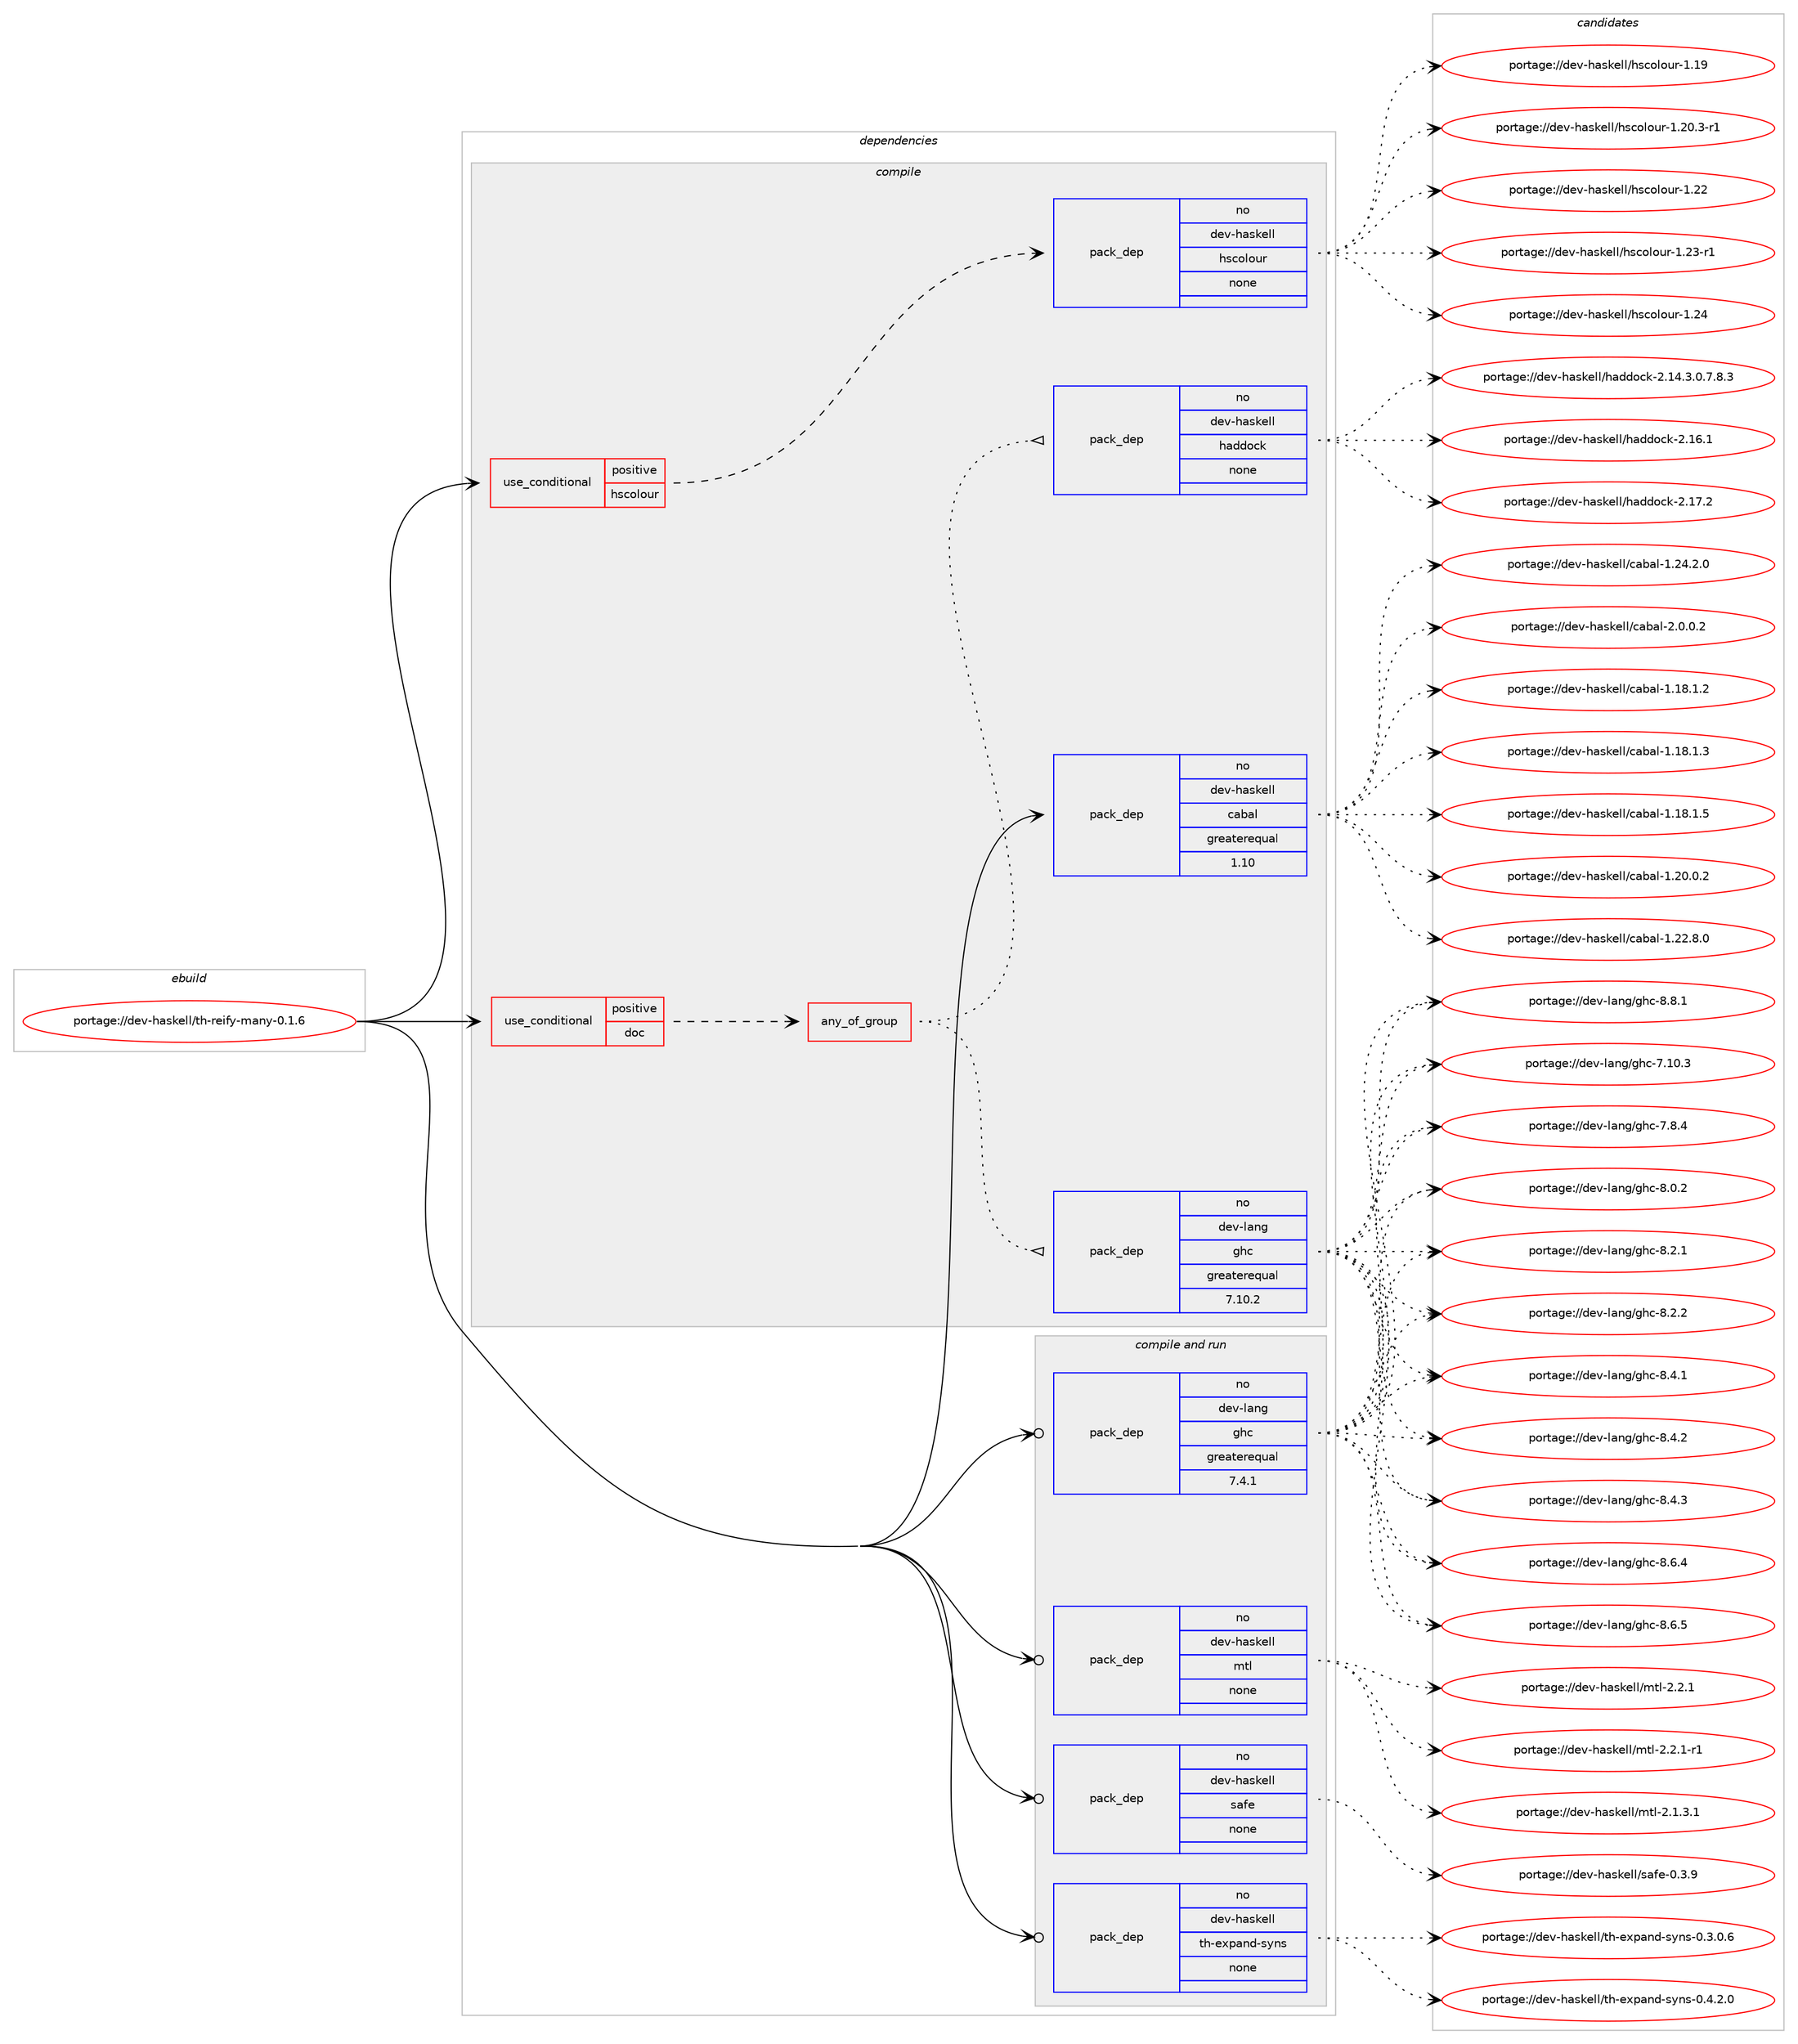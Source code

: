 digraph prolog {

# *************
# Graph options
# *************

newrank=true;
concentrate=true;
compound=true;
graph [rankdir=LR,fontname=Helvetica,fontsize=10,ranksep=1.5];#, ranksep=2.5, nodesep=0.2];
edge  [arrowhead=vee];
node  [fontname=Helvetica,fontsize=10];

# **********
# The ebuild
# **********

subgraph cluster_leftcol {
color=gray;
rank=same;
label=<<i>ebuild</i>>;
id [label="portage://dev-haskell/th-reify-many-0.1.6", color=red, width=4, href="../dev-haskell/th-reify-many-0.1.6.svg"];
}

# ****************
# The dependencies
# ****************

subgraph cluster_midcol {
color=gray;
label=<<i>dependencies</i>>;
subgraph cluster_compile {
fillcolor="#eeeeee";
style=filled;
label=<<i>compile</i>>;
subgraph cond17363 {
dependency81420 [label=<<TABLE BORDER="0" CELLBORDER="1" CELLSPACING="0" CELLPADDING="4"><TR><TD ROWSPAN="3" CELLPADDING="10">use_conditional</TD></TR><TR><TD>positive</TD></TR><TR><TD>doc</TD></TR></TABLE>>, shape=none, color=red];
subgraph any2455 {
dependency81421 [label=<<TABLE BORDER="0" CELLBORDER="1" CELLSPACING="0" CELLPADDING="4"><TR><TD CELLPADDING="10">any_of_group</TD></TR></TABLE>>, shape=none, color=red];subgraph pack61543 {
dependency81422 [label=<<TABLE BORDER="0" CELLBORDER="1" CELLSPACING="0" CELLPADDING="4" WIDTH="220"><TR><TD ROWSPAN="6" CELLPADDING="30">pack_dep</TD></TR><TR><TD WIDTH="110">no</TD></TR><TR><TD>dev-haskell</TD></TR><TR><TD>haddock</TD></TR><TR><TD>none</TD></TR><TR><TD></TD></TR></TABLE>>, shape=none, color=blue];
}
dependency81421:e -> dependency81422:w [weight=20,style="dotted",arrowhead="oinv"];
subgraph pack61544 {
dependency81423 [label=<<TABLE BORDER="0" CELLBORDER="1" CELLSPACING="0" CELLPADDING="4" WIDTH="220"><TR><TD ROWSPAN="6" CELLPADDING="30">pack_dep</TD></TR><TR><TD WIDTH="110">no</TD></TR><TR><TD>dev-lang</TD></TR><TR><TD>ghc</TD></TR><TR><TD>greaterequal</TD></TR><TR><TD>7.10.2</TD></TR></TABLE>>, shape=none, color=blue];
}
dependency81421:e -> dependency81423:w [weight=20,style="dotted",arrowhead="oinv"];
}
dependency81420:e -> dependency81421:w [weight=20,style="dashed",arrowhead="vee"];
}
id:e -> dependency81420:w [weight=20,style="solid",arrowhead="vee"];
subgraph cond17364 {
dependency81424 [label=<<TABLE BORDER="0" CELLBORDER="1" CELLSPACING="0" CELLPADDING="4"><TR><TD ROWSPAN="3" CELLPADDING="10">use_conditional</TD></TR><TR><TD>positive</TD></TR><TR><TD>hscolour</TD></TR></TABLE>>, shape=none, color=red];
subgraph pack61545 {
dependency81425 [label=<<TABLE BORDER="0" CELLBORDER="1" CELLSPACING="0" CELLPADDING="4" WIDTH="220"><TR><TD ROWSPAN="6" CELLPADDING="30">pack_dep</TD></TR><TR><TD WIDTH="110">no</TD></TR><TR><TD>dev-haskell</TD></TR><TR><TD>hscolour</TD></TR><TR><TD>none</TD></TR><TR><TD></TD></TR></TABLE>>, shape=none, color=blue];
}
dependency81424:e -> dependency81425:w [weight=20,style="dashed",arrowhead="vee"];
}
id:e -> dependency81424:w [weight=20,style="solid",arrowhead="vee"];
subgraph pack61546 {
dependency81426 [label=<<TABLE BORDER="0" CELLBORDER="1" CELLSPACING="0" CELLPADDING="4" WIDTH="220"><TR><TD ROWSPAN="6" CELLPADDING="30">pack_dep</TD></TR><TR><TD WIDTH="110">no</TD></TR><TR><TD>dev-haskell</TD></TR><TR><TD>cabal</TD></TR><TR><TD>greaterequal</TD></TR><TR><TD>1.10</TD></TR></TABLE>>, shape=none, color=blue];
}
id:e -> dependency81426:w [weight=20,style="solid",arrowhead="vee"];
}
subgraph cluster_compileandrun {
fillcolor="#eeeeee";
style=filled;
label=<<i>compile and run</i>>;
subgraph pack61547 {
dependency81427 [label=<<TABLE BORDER="0" CELLBORDER="1" CELLSPACING="0" CELLPADDING="4" WIDTH="220"><TR><TD ROWSPAN="6" CELLPADDING="30">pack_dep</TD></TR><TR><TD WIDTH="110">no</TD></TR><TR><TD>dev-haskell</TD></TR><TR><TD>mtl</TD></TR><TR><TD>none</TD></TR><TR><TD></TD></TR></TABLE>>, shape=none, color=blue];
}
id:e -> dependency81427:w [weight=20,style="solid",arrowhead="odotvee"];
subgraph pack61548 {
dependency81428 [label=<<TABLE BORDER="0" CELLBORDER="1" CELLSPACING="0" CELLPADDING="4" WIDTH="220"><TR><TD ROWSPAN="6" CELLPADDING="30">pack_dep</TD></TR><TR><TD WIDTH="110">no</TD></TR><TR><TD>dev-haskell</TD></TR><TR><TD>safe</TD></TR><TR><TD>none</TD></TR><TR><TD></TD></TR></TABLE>>, shape=none, color=blue];
}
id:e -> dependency81428:w [weight=20,style="solid",arrowhead="odotvee"];
subgraph pack61549 {
dependency81429 [label=<<TABLE BORDER="0" CELLBORDER="1" CELLSPACING="0" CELLPADDING="4" WIDTH="220"><TR><TD ROWSPAN="6" CELLPADDING="30">pack_dep</TD></TR><TR><TD WIDTH="110">no</TD></TR><TR><TD>dev-haskell</TD></TR><TR><TD>th-expand-syns</TD></TR><TR><TD>none</TD></TR><TR><TD></TD></TR></TABLE>>, shape=none, color=blue];
}
id:e -> dependency81429:w [weight=20,style="solid",arrowhead="odotvee"];
subgraph pack61550 {
dependency81430 [label=<<TABLE BORDER="0" CELLBORDER="1" CELLSPACING="0" CELLPADDING="4" WIDTH="220"><TR><TD ROWSPAN="6" CELLPADDING="30">pack_dep</TD></TR><TR><TD WIDTH="110">no</TD></TR><TR><TD>dev-lang</TD></TR><TR><TD>ghc</TD></TR><TR><TD>greaterequal</TD></TR><TR><TD>7.4.1</TD></TR></TABLE>>, shape=none, color=blue];
}
id:e -> dependency81430:w [weight=20,style="solid",arrowhead="odotvee"];
}
subgraph cluster_run {
fillcolor="#eeeeee";
style=filled;
label=<<i>run</i>>;
}
}

# **************
# The candidates
# **************

subgraph cluster_choices {
rank=same;
color=gray;
label=<<i>candidates</i>>;

subgraph choice61543 {
color=black;
nodesep=1;
choiceportage1001011184510497115107101108108471049710010011199107455046495246514648465546564651 [label="portage://dev-haskell/haddock-2.14.3.0.7.8.3", color=red, width=4,href="../dev-haskell/haddock-2.14.3.0.7.8.3.svg"];
choiceportage100101118451049711510710110810847104971001001119910745504649544649 [label="portage://dev-haskell/haddock-2.16.1", color=red, width=4,href="../dev-haskell/haddock-2.16.1.svg"];
choiceportage100101118451049711510710110810847104971001001119910745504649554650 [label="portage://dev-haskell/haddock-2.17.2", color=red, width=4,href="../dev-haskell/haddock-2.17.2.svg"];
dependency81422:e -> choiceportage1001011184510497115107101108108471049710010011199107455046495246514648465546564651:w [style=dotted,weight="100"];
dependency81422:e -> choiceportage100101118451049711510710110810847104971001001119910745504649544649:w [style=dotted,weight="100"];
dependency81422:e -> choiceportage100101118451049711510710110810847104971001001119910745504649554650:w [style=dotted,weight="100"];
}
subgraph choice61544 {
color=black;
nodesep=1;
choiceportage1001011184510897110103471031049945554649484651 [label="portage://dev-lang/ghc-7.10.3", color=red, width=4,href="../dev-lang/ghc-7.10.3.svg"];
choiceportage10010111845108971101034710310499455546564652 [label="portage://dev-lang/ghc-7.8.4", color=red, width=4,href="../dev-lang/ghc-7.8.4.svg"];
choiceportage10010111845108971101034710310499455646484650 [label="portage://dev-lang/ghc-8.0.2", color=red, width=4,href="../dev-lang/ghc-8.0.2.svg"];
choiceportage10010111845108971101034710310499455646504649 [label="portage://dev-lang/ghc-8.2.1", color=red, width=4,href="../dev-lang/ghc-8.2.1.svg"];
choiceportage10010111845108971101034710310499455646504650 [label="portage://dev-lang/ghc-8.2.2", color=red, width=4,href="../dev-lang/ghc-8.2.2.svg"];
choiceportage10010111845108971101034710310499455646524649 [label="portage://dev-lang/ghc-8.4.1", color=red, width=4,href="../dev-lang/ghc-8.4.1.svg"];
choiceportage10010111845108971101034710310499455646524650 [label="portage://dev-lang/ghc-8.4.2", color=red, width=4,href="../dev-lang/ghc-8.4.2.svg"];
choiceportage10010111845108971101034710310499455646524651 [label="portage://dev-lang/ghc-8.4.3", color=red, width=4,href="../dev-lang/ghc-8.4.3.svg"];
choiceportage10010111845108971101034710310499455646544652 [label="portage://dev-lang/ghc-8.6.4", color=red, width=4,href="../dev-lang/ghc-8.6.4.svg"];
choiceportage10010111845108971101034710310499455646544653 [label="portage://dev-lang/ghc-8.6.5", color=red, width=4,href="../dev-lang/ghc-8.6.5.svg"];
choiceportage10010111845108971101034710310499455646564649 [label="portage://dev-lang/ghc-8.8.1", color=red, width=4,href="../dev-lang/ghc-8.8.1.svg"];
dependency81423:e -> choiceportage1001011184510897110103471031049945554649484651:w [style=dotted,weight="100"];
dependency81423:e -> choiceportage10010111845108971101034710310499455546564652:w [style=dotted,weight="100"];
dependency81423:e -> choiceportage10010111845108971101034710310499455646484650:w [style=dotted,weight="100"];
dependency81423:e -> choiceportage10010111845108971101034710310499455646504649:w [style=dotted,weight="100"];
dependency81423:e -> choiceportage10010111845108971101034710310499455646504650:w [style=dotted,weight="100"];
dependency81423:e -> choiceportage10010111845108971101034710310499455646524649:w [style=dotted,weight="100"];
dependency81423:e -> choiceportage10010111845108971101034710310499455646524650:w [style=dotted,weight="100"];
dependency81423:e -> choiceportage10010111845108971101034710310499455646524651:w [style=dotted,weight="100"];
dependency81423:e -> choiceportage10010111845108971101034710310499455646544652:w [style=dotted,weight="100"];
dependency81423:e -> choiceportage10010111845108971101034710310499455646544653:w [style=dotted,weight="100"];
dependency81423:e -> choiceportage10010111845108971101034710310499455646564649:w [style=dotted,weight="100"];
}
subgraph choice61545 {
color=black;
nodesep=1;
choiceportage100101118451049711510710110810847104115991111081111171144549464957 [label="portage://dev-haskell/hscolour-1.19", color=red, width=4,href="../dev-haskell/hscolour-1.19.svg"];
choiceportage10010111845104971151071011081084710411599111108111117114454946504846514511449 [label="portage://dev-haskell/hscolour-1.20.3-r1", color=red, width=4,href="../dev-haskell/hscolour-1.20.3-r1.svg"];
choiceportage100101118451049711510710110810847104115991111081111171144549465050 [label="portage://dev-haskell/hscolour-1.22", color=red, width=4,href="../dev-haskell/hscolour-1.22.svg"];
choiceportage1001011184510497115107101108108471041159911110811111711445494650514511449 [label="portage://dev-haskell/hscolour-1.23-r1", color=red, width=4,href="../dev-haskell/hscolour-1.23-r1.svg"];
choiceportage100101118451049711510710110810847104115991111081111171144549465052 [label="portage://dev-haskell/hscolour-1.24", color=red, width=4,href="../dev-haskell/hscolour-1.24.svg"];
dependency81425:e -> choiceportage100101118451049711510710110810847104115991111081111171144549464957:w [style=dotted,weight="100"];
dependency81425:e -> choiceportage10010111845104971151071011081084710411599111108111117114454946504846514511449:w [style=dotted,weight="100"];
dependency81425:e -> choiceportage100101118451049711510710110810847104115991111081111171144549465050:w [style=dotted,weight="100"];
dependency81425:e -> choiceportage1001011184510497115107101108108471041159911110811111711445494650514511449:w [style=dotted,weight="100"];
dependency81425:e -> choiceportage100101118451049711510710110810847104115991111081111171144549465052:w [style=dotted,weight="100"];
}
subgraph choice61546 {
color=black;
nodesep=1;
choiceportage10010111845104971151071011081084799979897108454946495646494650 [label="portage://dev-haskell/cabal-1.18.1.2", color=red, width=4,href="../dev-haskell/cabal-1.18.1.2.svg"];
choiceportage10010111845104971151071011081084799979897108454946495646494651 [label="portage://dev-haskell/cabal-1.18.1.3", color=red, width=4,href="../dev-haskell/cabal-1.18.1.3.svg"];
choiceportage10010111845104971151071011081084799979897108454946495646494653 [label="portage://dev-haskell/cabal-1.18.1.5", color=red, width=4,href="../dev-haskell/cabal-1.18.1.5.svg"];
choiceportage10010111845104971151071011081084799979897108454946504846484650 [label="portage://dev-haskell/cabal-1.20.0.2", color=red, width=4,href="../dev-haskell/cabal-1.20.0.2.svg"];
choiceportage10010111845104971151071011081084799979897108454946505046564648 [label="portage://dev-haskell/cabal-1.22.8.0", color=red, width=4,href="../dev-haskell/cabal-1.22.8.0.svg"];
choiceportage10010111845104971151071011081084799979897108454946505246504648 [label="portage://dev-haskell/cabal-1.24.2.0", color=red, width=4,href="../dev-haskell/cabal-1.24.2.0.svg"];
choiceportage100101118451049711510710110810847999798971084550464846484650 [label="portage://dev-haskell/cabal-2.0.0.2", color=red, width=4,href="../dev-haskell/cabal-2.0.0.2.svg"];
dependency81426:e -> choiceportage10010111845104971151071011081084799979897108454946495646494650:w [style=dotted,weight="100"];
dependency81426:e -> choiceportage10010111845104971151071011081084799979897108454946495646494651:w [style=dotted,weight="100"];
dependency81426:e -> choiceportage10010111845104971151071011081084799979897108454946495646494653:w [style=dotted,weight="100"];
dependency81426:e -> choiceportage10010111845104971151071011081084799979897108454946504846484650:w [style=dotted,weight="100"];
dependency81426:e -> choiceportage10010111845104971151071011081084799979897108454946505046564648:w [style=dotted,weight="100"];
dependency81426:e -> choiceportage10010111845104971151071011081084799979897108454946505246504648:w [style=dotted,weight="100"];
dependency81426:e -> choiceportage100101118451049711510710110810847999798971084550464846484650:w [style=dotted,weight="100"];
}
subgraph choice61547 {
color=black;
nodesep=1;
choiceportage1001011184510497115107101108108471091161084550464946514649 [label="portage://dev-haskell/mtl-2.1.3.1", color=red, width=4,href="../dev-haskell/mtl-2.1.3.1.svg"];
choiceportage100101118451049711510710110810847109116108455046504649 [label="portage://dev-haskell/mtl-2.2.1", color=red, width=4,href="../dev-haskell/mtl-2.2.1.svg"];
choiceportage1001011184510497115107101108108471091161084550465046494511449 [label="portage://dev-haskell/mtl-2.2.1-r1", color=red, width=4,href="../dev-haskell/mtl-2.2.1-r1.svg"];
dependency81427:e -> choiceportage1001011184510497115107101108108471091161084550464946514649:w [style=dotted,weight="100"];
dependency81427:e -> choiceportage100101118451049711510710110810847109116108455046504649:w [style=dotted,weight="100"];
dependency81427:e -> choiceportage1001011184510497115107101108108471091161084550465046494511449:w [style=dotted,weight="100"];
}
subgraph choice61548 {
color=black;
nodesep=1;
choiceportage10010111845104971151071011081084711597102101454846514657 [label="portage://dev-haskell/safe-0.3.9", color=red, width=4,href="../dev-haskell/safe-0.3.9.svg"];
dependency81428:e -> choiceportage10010111845104971151071011081084711597102101454846514657:w [style=dotted,weight="100"];
}
subgraph choice61549 {
color=black;
nodesep=1;
choiceportage1001011184510497115107101108108471161044510112011297110100451151211101154548465146484654 [label="portage://dev-haskell/th-expand-syns-0.3.0.6", color=red, width=4,href="../dev-haskell/th-expand-syns-0.3.0.6.svg"];
choiceportage1001011184510497115107101108108471161044510112011297110100451151211101154548465246504648 [label="portage://dev-haskell/th-expand-syns-0.4.2.0", color=red, width=4,href="../dev-haskell/th-expand-syns-0.4.2.0.svg"];
dependency81429:e -> choiceportage1001011184510497115107101108108471161044510112011297110100451151211101154548465146484654:w [style=dotted,weight="100"];
dependency81429:e -> choiceportage1001011184510497115107101108108471161044510112011297110100451151211101154548465246504648:w [style=dotted,weight="100"];
}
subgraph choice61550 {
color=black;
nodesep=1;
choiceportage1001011184510897110103471031049945554649484651 [label="portage://dev-lang/ghc-7.10.3", color=red, width=4,href="../dev-lang/ghc-7.10.3.svg"];
choiceportage10010111845108971101034710310499455546564652 [label="portage://dev-lang/ghc-7.8.4", color=red, width=4,href="../dev-lang/ghc-7.8.4.svg"];
choiceportage10010111845108971101034710310499455646484650 [label="portage://dev-lang/ghc-8.0.2", color=red, width=4,href="../dev-lang/ghc-8.0.2.svg"];
choiceportage10010111845108971101034710310499455646504649 [label="portage://dev-lang/ghc-8.2.1", color=red, width=4,href="../dev-lang/ghc-8.2.1.svg"];
choiceportage10010111845108971101034710310499455646504650 [label="portage://dev-lang/ghc-8.2.2", color=red, width=4,href="../dev-lang/ghc-8.2.2.svg"];
choiceportage10010111845108971101034710310499455646524649 [label="portage://dev-lang/ghc-8.4.1", color=red, width=4,href="../dev-lang/ghc-8.4.1.svg"];
choiceportage10010111845108971101034710310499455646524650 [label="portage://dev-lang/ghc-8.4.2", color=red, width=4,href="../dev-lang/ghc-8.4.2.svg"];
choiceportage10010111845108971101034710310499455646524651 [label="portage://dev-lang/ghc-8.4.3", color=red, width=4,href="../dev-lang/ghc-8.4.3.svg"];
choiceportage10010111845108971101034710310499455646544652 [label="portage://dev-lang/ghc-8.6.4", color=red, width=4,href="../dev-lang/ghc-8.6.4.svg"];
choiceportage10010111845108971101034710310499455646544653 [label="portage://dev-lang/ghc-8.6.5", color=red, width=4,href="../dev-lang/ghc-8.6.5.svg"];
choiceportage10010111845108971101034710310499455646564649 [label="portage://dev-lang/ghc-8.8.1", color=red, width=4,href="../dev-lang/ghc-8.8.1.svg"];
dependency81430:e -> choiceportage1001011184510897110103471031049945554649484651:w [style=dotted,weight="100"];
dependency81430:e -> choiceportage10010111845108971101034710310499455546564652:w [style=dotted,weight="100"];
dependency81430:e -> choiceportage10010111845108971101034710310499455646484650:w [style=dotted,weight="100"];
dependency81430:e -> choiceportage10010111845108971101034710310499455646504649:w [style=dotted,weight="100"];
dependency81430:e -> choiceportage10010111845108971101034710310499455646504650:w [style=dotted,weight="100"];
dependency81430:e -> choiceportage10010111845108971101034710310499455646524649:w [style=dotted,weight="100"];
dependency81430:e -> choiceportage10010111845108971101034710310499455646524650:w [style=dotted,weight="100"];
dependency81430:e -> choiceportage10010111845108971101034710310499455646524651:w [style=dotted,weight="100"];
dependency81430:e -> choiceportage10010111845108971101034710310499455646544652:w [style=dotted,weight="100"];
dependency81430:e -> choiceportage10010111845108971101034710310499455646544653:w [style=dotted,weight="100"];
dependency81430:e -> choiceportage10010111845108971101034710310499455646564649:w [style=dotted,weight="100"];
}
}

}
